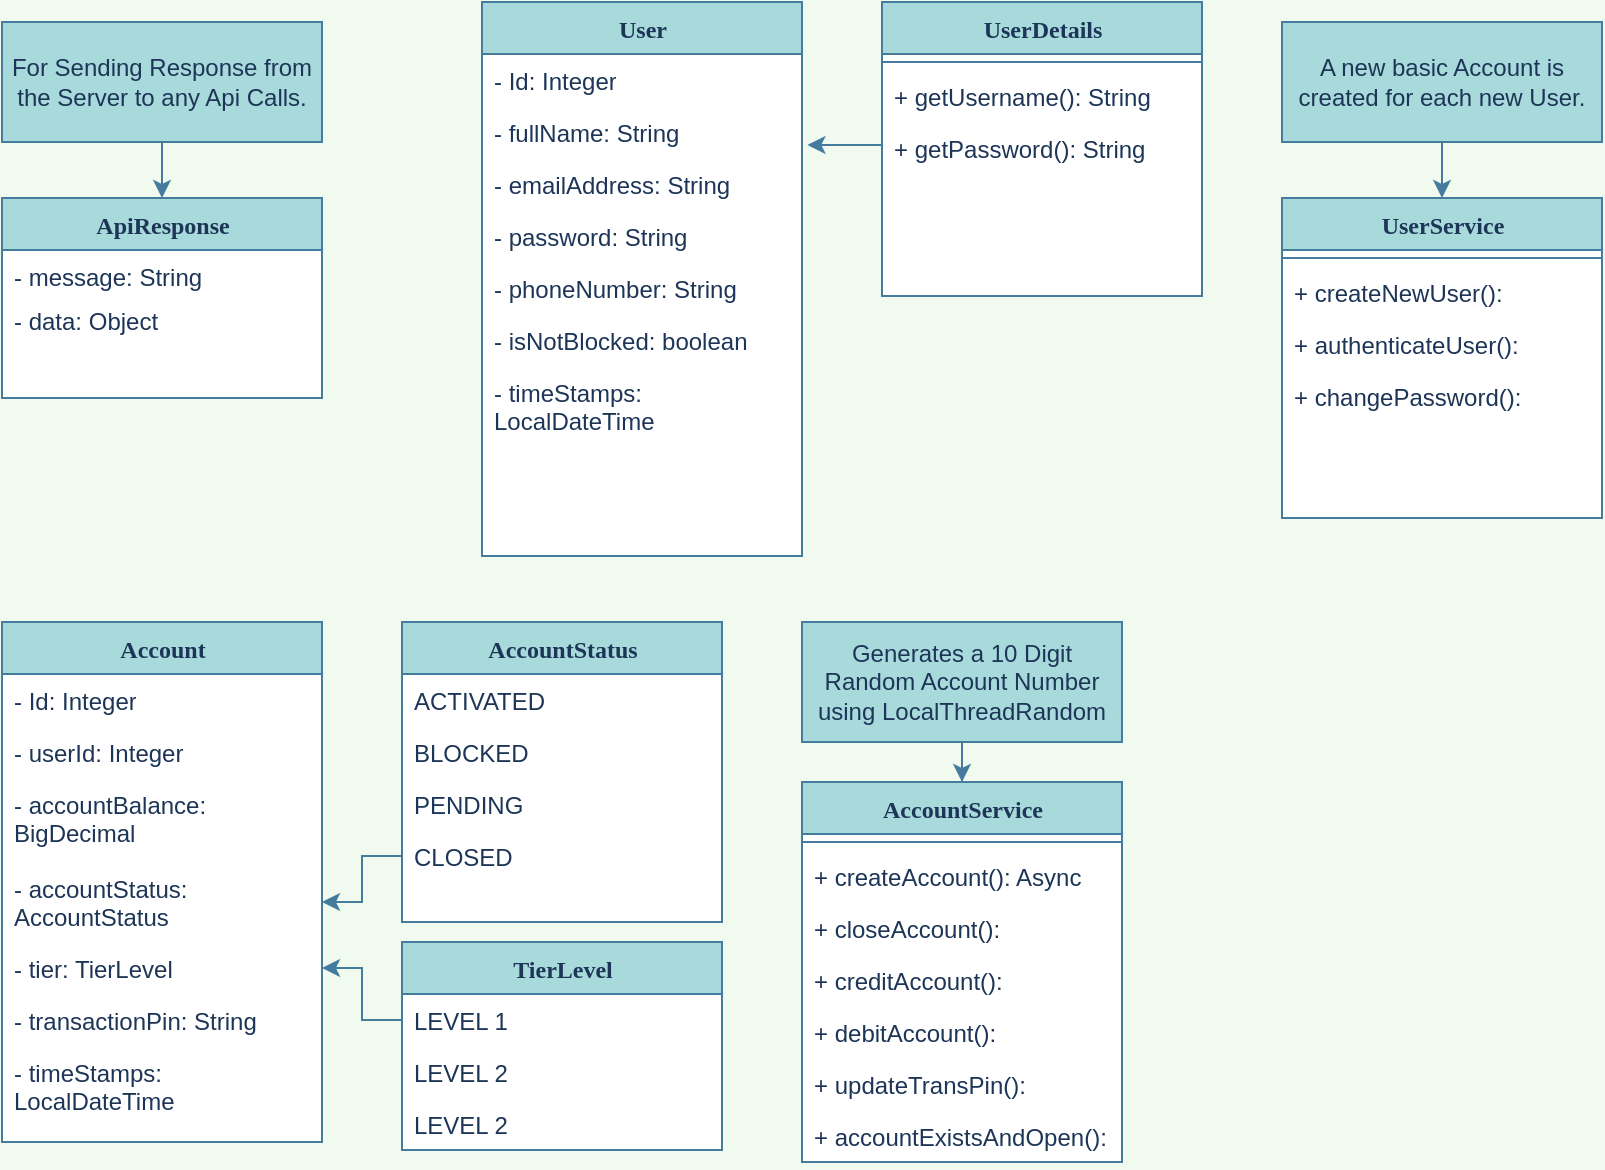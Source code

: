 <mxfile version="24.2.5" type="device" pages="3">
  <diagram name="Page-1" id="9f46799a-70d6-7492-0946-bef42562c5a5">
    <mxGraphModel dx="1120" dy="532" grid="1" gridSize="10" guides="1" tooltips="1" connect="1" arrows="1" fold="1" page="1" pageScale="1" pageWidth="1100" pageHeight="850" background="#F1FAEE" math="0" shadow="0">
      <root>
        <mxCell id="0" />
        <mxCell id="1" parent="0" />
        <mxCell id="78961159f06e98e8-17" value="ApiResponse" style="swimlane;html=1;fontStyle=1;align=center;verticalAlign=top;childLayout=stackLayout;horizontal=1;startSize=26;horizontalStack=0;resizeParent=1;resizeLast=0;collapsible=1;marginBottom=0;swimlaneFillColor=#ffffff;rounded=0;shadow=0;comic=0;labelBackgroundColor=none;strokeWidth=1;fillColor=#A8DADC;fontFamily=Verdana;fontSize=12;strokeColor=#457B9D;fontColor=#1D3557;" parent="1" vertex="1">
          <mxGeometry x="80" y="108" width="160" height="100" as="geometry">
            <mxRectangle x="90" y="70" width="130" height="30" as="alternateBounds" />
          </mxGeometry>
        </mxCell>
        <mxCell id="78961159f06e98e8-21" value="- message: String" style="text;html=1;strokeColor=none;fillColor=none;align=left;verticalAlign=top;spacingLeft=4;spacingRight=4;whiteSpace=wrap;overflow=hidden;rotatable=0;points=[[0,0.5],[1,0.5]];portConstraint=eastwest;fontColor=#1D3557;" parent="78961159f06e98e8-17" vertex="1">
          <mxGeometry y="26" width="160" height="22" as="geometry" />
        </mxCell>
        <mxCell id="78961159f06e98e8-23" value="- data: Object" style="text;html=1;strokeColor=none;fillColor=none;align=left;verticalAlign=top;spacingLeft=4;spacingRight=4;whiteSpace=wrap;overflow=hidden;rotatable=0;points=[[0,0.5],[1,0.5]];portConstraint=eastwest;fontColor=#1D3557;" parent="78961159f06e98e8-17" vertex="1">
          <mxGeometry y="48" width="160" height="26" as="geometry" />
        </mxCell>
        <mxCell id="78961159f06e98e8-30" value="User" style="swimlane;html=1;fontStyle=1;align=center;verticalAlign=top;childLayout=stackLayout;horizontal=1;startSize=26;horizontalStack=0;resizeParent=1;resizeLast=0;collapsible=1;marginBottom=0;swimlaneFillColor=#ffffff;rounded=0;shadow=0;comic=0;labelBackgroundColor=none;strokeWidth=1;fillColor=#A8DADC;fontFamily=Verdana;fontSize=12;strokeColor=#457B9D;fontColor=#1D3557;" parent="1" vertex="1">
          <mxGeometry x="320" y="10" width="160" height="277" as="geometry" />
        </mxCell>
        <mxCell id="78961159f06e98e8-31" value="- Id: Integer" style="text;html=1;strokeColor=none;fillColor=none;align=left;verticalAlign=top;spacingLeft=4;spacingRight=4;whiteSpace=wrap;overflow=hidden;rotatable=0;points=[[0,0.5],[1,0.5]];portConstraint=eastwest;fontColor=#1D3557;" parent="78961159f06e98e8-30" vertex="1">
          <mxGeometry y="26" width="160" height="26" as="geometry" />
        </mxCell>
        <mxCell id="78961159f06e98e8-32" value="- fullName: String" style="text;html=1;strokeColor=none;fillColor=none;align=left;verticalAlign=top;spacingLeft=4;spacingRight=4;whiteSpace=wrap;overflow=hidden;rotatable=0;points=[[0,0.5],[1,0.5]];portConstraint=eastwest;fontColor=#1D3557;" parent="78961159f06e98e8-30" vertex="1">
          <mxGeometry y="52" width="160" height="26" as="geometry" />
        </mxCell>
        <mxCell id="78961159f06e98e8-33" value="- emailAddress: String" style="text;html=1;strokeColor=none;fillColor=none;align=left;verticalAlign=top;spacingLeft=4;spacingRight=4;whiteSpace=wrap;overflow=hidden;rotatable=0;points=[[0,0.5],[1,0.5]];portConstraint=eastwest;fontColor=#1D3557;" parent="78961159f06e98e8-30" vertex="1">
          <mxGeometry y="78" width="160" height="26" as="geometry" />
        </mxCell>
        <mxCell id="78961159f06e98e8-34" value="- password: String" style="text;html=1;strokeColor=none;fillColor=none;align=left;verticalAlign=top;spacingLeft=4;spacingRight=4;whiteSpace=wrap;overflow=hidden;rotatable=0;points=[[0,0.5],[1,0.5]];portConstraint=eastwest;fontColor=#1D3557;" parent="78961159f06e98e8-30" vertex="1">
          <mxGeometry y="104" width="160" height="26" as="geometry" />
        </mxCell>
        <mxCell id="78961159f06e98e8-36" value="- phoneNumber: String" style="text;html=1;strokeColor=none;fillColor=none;align=left;verticalAlign=top;spacingLeft=4;spacingRight=4;whiteSpace=wrap;overflow=hidden;rotatable=0;points=[[0,0.5],[1,0.5]];portConstraint=eastwest;fontColor=#1D3557;" parent="78961159f06e98e8-30" vertex="1">
          <mxGeometry y="130" width="160" height="26" as="geometry" />
        </mxCell>
        <mxCell id="78961159f06e98e8-37" value="- isNotBlocked: boolean" style="text;html=1;strokeColor=none;fillColor=none;align=left;verticalAlign=top;spacingLeft=4;spacingRight=4;whiteSpace=wrap;overflow=hidden;rotatable=0;points=[[0,0.5],[1,0.5]];portConstraint=eastwest;fontColor=#1D3557;" parent="78961159f06e98e8-30" vertex="1">
          <mxGeometry y="156" width="160" height="26" as="geometry" />
        </mxCell>
        <mxCell id="dkMxX4tF8mxdViq3S8h1-4" value="- timeStamps: LocalDateTime" style="text;html=1;strokeColor=none;fillColor=none;align=left;verticalAlign=top;spacingLeft=4;spacingRight=4;whiteSpace=wrap;overflow=hidden;rotatable=0;points=[[0,0.5],[1,0.5]];portConstraint=eastwest;fontColor=#1D3557;" parent="78961159f06e98e8-30" vertex="1">
          <mxGeometry y="182" width="160" height="38" as="geometry" />
        </mxCell>
        <mxCell id="78961159f06e98e8-43" value="UserService" style="swimlane;html=1;fontStyle=1;align=center;verticalAlign=top;childLayout=stackLayout;horizontal=1;startSize=26;horizontalStack=0;resizeParent=1;resizeLast=0;collapsible=1;marginBottom=0;swimlaneFillColor=#ffffff;rounded=0;shadow=0;comic=0;labelBackgroundColor=none;strokeWidth=1;fillColor=#A8DADC;fontFamily=Verdana;fontSize=12;strokeColor=#457B9D;fontColor=#1D3557;" parent="1" vertex="1">
          <mxGeometry x="720" y="108" width="160" height="160" as="geometry" />
        </mxCell>
        <mxCell id="78961159f06e98e8-51" value="" style="line;html=1;strokeWidth=1;fillColor=none;align=left;verticalAlign=middle;spacingTop=-1;spacingLeft=3;spacingRight=3;rotatable=0;labelPosition=right;points=[];portConstraint=eastwest;labelBackgroundColor=#F1FAEE;strokeColor=#457B9D;fontColor=#1D3557;" parent="78961159f06e98e8-43" vertex="1">
          <mxGeometry y="26" width="160" height="8" as="geometry" />
        </mxCell>
        <mxCell id="78961159f06e98e8-52" value="+ createNewUser():" style="text;html=1;strokeColor=none;fillColor=none;align=left;verticalAlign=top;spacingLeft=4;spacingRight=4;whiteSpace=wrap;overflow=hidden;rotatable=0;points=[[0,0.5],[1,0.5]];portConstraint=eastwest;fontColor=#1D3557;" parent="78961159f06e98e8-43" vertex="1">
          <mxGeometry y="34" width="160" height="26" as="geometry" />
        </mxCell>
        <mxCell id="78961159f06e98e8-53" value="+ authenticateUser():&amp;nbsp;" style="text;html=1;strokeColor=none;fillColor=none;align=left;verticalAlign=top;spacingLeft=4;spacingRight=4;whiteSpace=wrap;overflow=hidden;rotatable=0;points=[[0,0.5],[1,0.5]];portConstraint=eastwest;fontColor=#1D3557;" parent="78961159f06e98e8-43" vertex="1">
          <mxGeometry y="60" width="160" height="26" as="geometry" />
        </mxCell>
        <mxCell id="dkMxX4tF8mxdViq3S8h1-7" value="+ changePassword():&amp;nbsp;" style="text;html=1;strokeColor=none;fillColor=none;align=left;verticalAlign=top;spacingLeft=4;spacingRight=4;whiteSpace=wrap;overflow=hidden;rotatable=0;points=[[0,0.5],[1,0.5]];portConstraint=eastwest;fontColor=#1D3557;" parent="78961159f06e98e8-43" vertex="1">
          <mxGeometry y="86" width="160" height="26" as="geometry" />
        </mxCell>
        <mxCell id="78961159f06e98e8-56" value="Account&lt;br&gt;" style="swimlane;html=1;fontStyle=1;align=center;verticalAlign=top;childLayout=stackLayout;horizontal=1;startSize=26;horizontalStack=0;resizeParent=1;resizeLast=0;collapsible=1;marginBottom=0;swimlaneFillColor=#ffffff;rounded=0;shadow=0;comic=0;labelBackgroundColor=none;strokeWidth=1;fillColor=#A8DADC;fontFamily=Verdana;fontSize=12;strokeColor=#457B9D;fontColor=#1D3557;" parent="1" vertex="1">
          <mxGeometry x="80" y="320.0" width="160" height="260" as="geometry" />
        </mxCell>
        <mxCell id="78961159f06e98e8-57" value="- Id: Integer" style="text;html=1;strokeColor=none;fillColor=none;align=left;verticalAlign=top;spacingLeft=4;spacingRight=4;whiteSpace=wrap;overflow=hidden;rotatable=0;points=[[0,0.5],[1,0.5]];portConstraint=eastwest;fontColor=#1D3557;" parent="78961159f06e98e8-56" vertex="1">
          <mxGeometry y="26" width="160" height="26" as="geometry" />
        </mxCell>
        <mxCell id="78961159f06e98e8-58" value="- userId: Integer" style="text;html=1;strokeColor=none;fillColor=none;align=left;verticalAlign=top;spacingLeft=4;spacingRight=4;whiteSpace=wrap;overflow=hidden;rotatable=0;points=[[0,0.5],[1,0.5]];portConstraint=eastwest;fontColor=#1D3557;" parent="78961159f06e98e8-56" vertex="1">
          <mxGeometry y="52" width="160" height="26" as="geometry" />
        </mxCell>
        <mxCell id="78961159f06e98e8-59" value="- accountBalance: BigDecimal" style="text;html=1;strokeColor=none;fillColor=none;align=left;verticalAlign=top;spacingLeft=4;spacingRight=4;whiteSpace=wrap;overflow=hidden;rotatable=0;points=[[0,0.5],[1,0.5]];portConstraint=eastwest;fontColor=#1D3557;" parent="78961159f06e98e8-56" vertex="1">
          <mxGeometry y="78" width="160" height="42" as="geometry" />
        </mxCell>
        <mxCell id="78961159f06e98e8-60" value="- accountStatus: AccountStatus" style="text;html=1;strokeColor=none;fillColor=none;align=left;verticalAlign=top;spacingLeft=4;spacingRight=4;whiteSpace=wrap;overflow=hidden;rotatable=0;points=[[0,0.5],[1,0.5]];portConstraint=eastwest;fontColor=#1D3557;" parent="78961159f06e98e8-56" vertex="1">
          <mxGeometry y="120" width="160" height="40" as="geometry" />
        </mxCell>
        <mxCell id="78961159f06e98e8-61" value="- tier: TierLevel" style="text;html=1;strokeColor=none;fillColor=none;align=left;verticalAlign=top;spacingLeft=4;spacingRight=4;whiteSpace=wrap;overflow=hidden;rotatable=0;points=[[0,0.5],[1,0.5]];portConstraint=eastwest;fontColor=#1D3557;" parent="78961159f06e98e8-56" vertex="1">
          <mxGeometry y="160" width="160" height="26" as="geometry" />
        </mxCell>
        <mxCell id="78961159f06e98e8-62" value="- transactionPin: String" style="text;html=1;strokeColor=none;fillColor=none;align=left;verticalAlign=top;spacingLeft=4;spacingRight=4;whiteSpace=wrap;overflow=hidden;rotatable=0;points=[[0,0.5],[1,0.5]];portConstraint=eastwest;fontColor=#1D3557;" parent="78961159f06e98e8-56" vertex="1">
          <mxGeometry y="186" width="160" height="26" as="geometry" />
        </mxCell>
        <mxCell id="78961159f06e98e8-63" value="- timeStamps: LocalDateTime" style="text;html=1;strokeColor=none;fillColor=none;align=left;verticalAlign=top;spacingLeft=4;spacingRight=4;whiteSpace=wrap;overflow=hidden;rotatable=0;points=[[0,0.5],[1,0.5]];portConstraint=eastwest;fontColor=#1D3557;" parent="78961159f06e98e8-56" vertex="1">
          <mxGeometry y="212" width="160" height="38" as="geometry" />
        </mxCell>
        <mxCell id="78961159f06e98e8-69" value="AccountStatus" style="swimlane;html=1;fontStyle=1;align=center;verticalAlign=top;childLayout=stackLayout;horizontal=1;startSize=26;horizontalStack=0;resizeParent=1;resizeLast=0;collapsible=1;marginBottom=0;swimlaneFillColor=#ffffff;rounded=0;shadow=0;comic=0;labelBackgroundColor=none;strokeWidth=1;fillColor=#A8DADC;fontFamily=Verdana;fontSize=12;strokeColor=#457B9D;fontColor=#1D3557;" parent="1" vertex="1">
          <mxGeometry x="280" y="320.0" width="160" height="150" as="geometry" />
        </mxCell>
        <mxCell id="78961159f06e98e8-70" value="ACTIVATED" style="text;html=1;strokeColor=none;fillColor=none;align=left;verticalAlign=top;spacingLeft=4;spacingRight=4;whiteSpace=wrap;overflow=hidden;rotatable=0;points=[[0,0.5],[1,0.5]];portConstraint=eastwest;fontColor=#1D3557;" parent="78961159f06e98e8-69" vertex="1">
          <mxGeometry y="26" width="160" height="26" as="geometry" />
        </mxCell>
        <mxCell id="78961159f06e98e8-71" value="BLOCKED" style="text;html=1;strokeColor=none;fillColor=none;align=left;verticalAlign=top;spacingLeft=4;spacingRight=4;whiteSpace=wrap;overflow=hidden;rotatable=0;points=[[0,0.5],[1,0.5]];portConstraint=eastwest;fontColor=#1D3557;" parent="78961159f06e98e8-69" vertex="1">
          <mxGeometry y="52" width="160" height="26" as="geometry" />
        </mxCell>
        <mxCell id="78961159f06e98e8-72" value="PENDING" style="text;html=1;strokeColor=none;fillColor=none;align=left;verticalAlign=top;spacingLeft=4;spacingRight=4;whiteSpace=wrap;overflow=hidden;rotatable=0;points=[[0,0.5],[1,0.5]];portConstraint=eastwest;fontColor=#1D3557;" parent="78961159f06e98e8-69" vertex="1">
          <mxGeometry y="78" width="160" height="26" as="geometry" />
        </mxCell>
        <mxCell id="78961159f06e98e8-74" value="CLOSED" style="text;html=1;strokeColor=none;fillColor=none;align=left;verticalAlign=top;spacingLeft=4;spacingRight=4;whiteSpace=wrap;overflow=hidden;rotatable=0;points=[[0,0.5],[1,0.5]];portConstraint=eastwest;fontColor=#1D3557;" parent="78961159f06e98e8-69" vertex="1">
          <mxGeometry y="104" width="160" height="26" as="geometry" />
        </mxCell>
        <mxCell id="78961159f06e98e8-82" value="TierLevel" style="swimlane;html=1;fontStyle=1;align=center;verticalAlign=top;childLayout=stackLayout;horizontal=1;startSize=26;horizontalStack=0;resizeParent=1;resizeLast=0;collapsible=1;marginBottom=0;swimlaneFillColor=#ffffff;rounded=0;shadow=0;comic=0;labelBackgroundColor=none;strokeWidth=1;fillColor=#A8DADC;fontFamily=Verdana;fontSize=12;strokeColor=#457B9D;fontColor=#1D3557;" parent="1" vertex="1">
          <mxGeometry x="280" y="480" width="160" height="104" as="geometry" />
        </mxCell>
        <mxCell id="78961159f06e98e8-83" value="LEVEL 1" style="text;html=1;strokeColor=none;fillColor=none;align=left;verticalAlign=top;spacingLeft=4;spacingRight=4;whiteSpace=wrap;overflow=hidden;rotatable=0;points=[[0,0.5],[1,0.5]];portConstraint=eastwest;fontColor=#1D3557;" parent="78961159f06e98e8-82" vertex="1">
          <mxGeometry y="26" width="160" height="26" as="geometry" />
        </mxCell>
        <mxCell id="78961159f06e98e8-84" value="LEVEL 2" style="text;html=1;strokeColor=none;fillColor=none;align=left;verticalAlign=top;spacingLeft=4;spacingRight=4;whiteSpace=wrap;overflow=hidden;rotatable=0;points=[[0,0.5],[1,0.5]];portConstraint=eastwest;fontColor=#1D3557;" parent="78961159f06e98e8-82" vertex="1">
          <mxGeometry y="52" width="160" height="26" as="geometry" />
        </mxCell>
        <mxCell id="78961159f06e98e8-85" value="LEVEL 2" style="text;html=1;strokeColor=none;fillColor=none;align=left;verticalAlign=top;spacingLeft=4;spacingRight=4;whiteSpace=wrap;overflow=hidden;rotatable=0;points=[[0,0.5],[1,0.5]];portConstraint=eastwest;fontColor=#1D3557;" parent="78961159f06e98e8-82" vertex="1">
          <mxGeometry y="78" width="160" height="26" as="geometry" />
        </mxCell>
        <mxCell id="78961159f06e98e8-95" value="AccountService" style="swimlane;html=1;fontStyle=1;align=center;verticalAlign=top;childLayout=stackLayout;horizontal=1;startSize=26;horizontalStack=0;resizeParent=1;resizeLast=0;collapsible=1;marginBottom=0;swimlaneFillColor=#ffffff;rounded=0;shadow=0;comic=0;labelBackgroundColor=none;strokeWidth=1;fillColor=#A8DADC;fontFamily=Verdana;fontSize=12;strokeColor=#457B9D;fontColor=#1D3557;" parent="1" vertex="1">
          <mxGeometry x="480" y="400" width="160" height="190" as="geometry" />
        </mxCell>
        <mxCell id="78961159f06e98e8-103" value="" style="line;html=1;strokeWidth=1;fillColor=none;align=left;verticalAlign=middle;spacingTop=-1;spacingLeft=3;spacingRight=3;rotatable=0;labelPosition=right;points=[];portConstraint=eastwest;labelBackgroundColor=#F1FAEE;strokeColor=#457B9D;fontColor=#1D3557;" parent="78961159f06e98e8-95" vertex="1">
          <mxGeometry y="26" width="160" height="8" as="geometry" />
        </mxCell>
        <mxCell id="78961159f06e98e8-104" value="+ createAccount(): Async" style="text;html=1;strokeColor=none;fillColor=none;align=left;verticalAlign=top;spacingLeft=4;spacingRight=4;whiteSpace=wrap;overflow=hidden;rotatable=0;points=[[0,0.5],[1,0.5]];portConstraint=eastwest;fontColor=#1D3557;" parent="78961159f06e98e8-95" vertex="1">
          <mxGeometry y="34" width="160" height="26" as="geometry" />
        </mxCell>
        <mxCell id="spujJ3ZEnS3oy-5TZths-3" value="+ closeAccount():" style="text;html=1;strokeColor=none;fillColor=none;align=left;verticalAlign=top;spacingLeft=4;spacingRight=4;whiteSpace=wrap;overflow=hidden;rotatable=0;points=[[0,0.5],[1,0.5]];portConstraint=eastwest;fontColor=#1D3557;" parent="78961159f06e98e8-95" vertex="1">
          <mxGeometry y="60" width="160" height="26" as="geometry" />
        </mxCell>
        <mxCell id="spujJ3ZEnS3oy-5TZths-2" value="+ creditAccount():" style="text;html=1;strokeColor=none;fillColor=none;align=left;verticalAlign=top;spacingLeft=4;spacingRight=4;whiteSpace=wrap;overflow=hidden;rotatable=0;points=[[0,0.5],[1,0.5]];portConstraint=eastwest;fontColor=#1D3557;" parent="78961159f06e98e8-95" vertex="1">
          <mxGeometry y="86" width="160" height="26" as="geometry" />
        </mxCell>
        <mxCell id="spujJ3ZEnS3oy-5TZths-5" value="+ debitAccount():" style="text;html=1;strokeColor=none;fillColor=none;align=left;verticalAlign=top;spacingLeft=4;spacingRight=4;whiteSpace=wrap;overflow=hidden;rotatable=0;points=[[0,0.5],[1,0.5]];portConstraint=eastwest;fontColor=#1D3557;" parent="78961159f06e98e8-95" vertex="1">
          <mxGeometry y="112" width="160" height="26" as="geometry" />
        </mxCell>
        <mxCell id="spujJ3ZEnS3oy-5TZths-4" value="+ updateTransPin():" style="text;html=1;strokeColor=none;fillColor=none;align=left;verticalAlign=top;spacingLeft=4;spacingRight=4;whiteSpace=wrap;overflow=hidden;rotatable=0;points=[[0,0.5],[1,0.5]];portConstraint=eastwest;fontColor=#1D3557;" parent="78961159f06e98e8-95" vertex="1">
          <mxGeometry y="138" width="160" height="26" as="geometry" />
        </mxCell>
        <mxCell id="FkoF1-UWxb9s9e0Dq_Ev-1" value="+ accountExistsAndOpen():" style="text;html=1;strokeColor=none;fillColor=none;align=left;verticalAlign=top;spacingLeft=4;spacingRight=4;whiteSpace=wrap;overflow=hidden;rotatable=0;points=[[0,0.5],[1,0.5]];portConstraint=eastwest;fontColor=#1D3557;" parent="78961159f06e98e8-95" vertex="1">
          <mxGeometry y="164" width="160" height="26" as="geometry" />
        </mxCell>
        <mxCell id="dkMxX4tF8mxdViq3S8h1-5" style="edgeStyle=orthogonalEdgeStyle;rounded=0;orthogonalLoop=1;jettySize=auto;html=1;entryX=1.017;entryY=0.748;entryDx=0;entryDy=0;entryPerimeter=0;labelBackgroundColor=#F1FAEE;strokeColor=#457B9D;fontColor=#1D3557;" parent="1" source="78961159f06e98e8-108" target="78961159f06e98e8-32" edge="1">
          <mxGeometry relative="1" as="geometry">
            <Array as="points">
              <mxPoint x="603" y="84" />
            </Array>
          </mxGeometry>
        </mxCell>
        <mxCell id="78961159f06e98e8-108" value="UserDetails" style="swimlane;html=1;fontStyle=1;align=center;verticalAlign=top;childLayout=stackLayout;horizontal=1;startSize=26;horizontalStack=0;resizeParent=1;resizeLast=0;collapsible=1;marginBottom=0;swimlaneFillColor=#ffffff;rounded=0;shadow=0;comic=0;labelBackgroundColor=none;strokeWidth=1;fillColor=#A8DADC;fontFamily=Verdana;fontSize=12;strokeColor=#457B9D;fontColor=#1D3557;" parent="1" vertex="1">
          <mxGeometry x="520" y="10.0" width="160" height="147" as="geometry" />
        </mxCell>
        <mxCell id="78961159f06e98e8-116" value="" style="line;html=1;strokeWidth=1;fillColor=none;align=left;verticalAlign=middle;spacingTop=-1;spacingLeft=3;spacingRight=3;rotatable=0;labelPosition=right;points=[];portConstraint=eastwest;labelBackgroundColor=#F1FAEE;strokeColor=#457B9D;fontColor=#1D3557;" parent="78961159f06e98e8-108" vertex="1">
          <mxGeometry y="26" width="160" height="8" as="geometry" />
        </mxCell>
        <mxCell id="78961159f06e98e8-117" value="+ getUsername(): String" style="text;html=1;strokeColor=none;fillColor=none;align=left;verticalAlign=top;spacingLeft=4;spacingRight=4;whiteSpace=wrap;overflow=hidden;rotatable=0;points=[[0,0.5],[1,0.5]];portConstraint=eastwest;fontColor=#1D3557;" parent="78961159f06e98e8-108" vertex="1">
          <mxGeometry y="34" width="160" height="26" as="geometry" />
        </mxCell>
        <mxCell id="78961159f06e98e8-120" value="+ getPassword(): String" style="text;html=1;strokeColor=none;fillColor=none;align=left;verticalAlign=top;spacingLeft=4;spacingRight=4;whiteSpace=wrap;overflow=hidden;rotatable=0;points=[[0,0.5],[1,0.5]];portConstraint=eastwest;fontColor=#1D3557;" parent="78961159f06e98e8-108" vertex="1">
          <mxGeometry y="60" width="160" height="26" as="geometry" />
        </mxCell>
        <mxCell id="dkMxX4tF8mxdViq3S8h1-3" style="edgeStyle=orthogonalEdgeStyle;rounded=0;orthogonalLoop=1;jettySize=auto;html=1;entryX=0.5;entryY=0;entryDx=0;entryDy=0;labelBackgroundColor=#F1FAEE;strokeColor=#457B9D;fontColor=#1D3557;" parent="1" source="dkMxX4tF8mxdViq3S8h1-2" target="78961159f06e98e8-17" edge="1">
          <mxGeometry relative="1" as="geometry" />
        </mxCell>
        <mxCell id="dkMxX4tF8mxdViq3S8h1-2" value="For Sending Response from the Server to any Api Calls." style="rounded=0;whiteSpace=wrap;html=1;fillColor=#A8DADC;strokeColor=#457B9D;fontColor=#1D3557;" parent="1" vertex="1">
          <mxGeometry x="80" y="20" width="160" height="60" as="geometry" />
        </mxCell>
        <mxCell id="dkMxX4tF8mxdViq3S8h1-9" style="edgeStyle=orthogonalEdgeStyle;rounded=0;orthogonalLoop=1;jettySize=auto;html=1;entryX=0.5;entryY=0;entryDx=0;entryDy=0;labelBackgroundColor=#F1FAEE;strokeColor=#457B9D;fontColor=#1D3557;" parent="1" source="dkMxX4tF8mxdViq3S8h1-8" target="78961159f06e98e8-43" edge="1">
          <mxGeometry relative="1" as="geometry" />
        </mxCell>
        <mxCell id="dkMxX4tF8mxdViq3S8h1-8" value="A new basic Account is created for each new User." style="rounded=0;whiteSpace=wrap;html=1;fillColor=#A8DADC;strokeColor=#457B9D;fontColor=#1D3557;" parent="1" vertex="1">
          <mxGeometry x="720" y="20" width="160" height="60" as="geometry" />
        </mxCell>
        <mxCell id="spujJ3ZEnS3oy-5TZths-1" style="edgeStyle=orthogonalEdgeStyle;rounded=0;orthogonalLoop=1;jettySize=auto;html=1;exitX=0;exitY=0.5;exitDx=0;exitDy=0;labelBackgroundColor=#F1FAEE;strokeColor=#457B9D;fontColor=#1D3557;" parent="1" source="78961159f06e98e8-74" target="78961159f06e98e8-60" edge="1">
          <mxGeometry relative="1" as="geometry" />
        </mxCell>
        <mxCell id="spujJ3ZEnS3oy-5TZths-8" style="edgeStyle=orthogonalEdgeStyle;rounded=0;orthogonalLoop=1;jettySize=auto;html=1;entryX=0.5;entryY=0;entryDx=0;entryDy=0;labelBackgroundColor=#F1FAEE;strokeColor=#457B9D;fontColor=#1D3557;" parent="1" source="spujJ3ZEnS3oy-5TZths-6" target="78961159f06e98e8-95" edge="1">
          <mxGeometry relative="1" as="geometry" />
        </mxCell>
        <mxCell id="spujJ3ZEnS3oy-5TZths-6" value="Generates a 10 Digit Random Account Number using LocalThreadRandom" style="rounded=0;whiteSpace=wrap;html=1;fillColor=#A8DADC;strokeColor=#457B9D;fontColor=#1D3557;" parent="1" vertex="1">
          <mxGeometry x="480" y="320" width="160" height="60" as="geometry" />
        </mxCell>
        <mxCell id="spujJ3ZEnS3oy-5TZths-7" style="edgeStyle=orthogonalEdgeStyle;rounded=0;orthogonalLoop=1;jettySize=auto;html=1;entryX=1;entryY=0.5;entryDx=0;entryDy=0;labelBackgroundColor=#F1FAEE;strokeColor=#457B9D;fontColor=#1D3557;" parent="1" source="78961159f06e98e8-83" target="78961159f06e98e8-61" edge="1">
          <mxGeometry relative="1" as="geometry" />
        </mxCell>
      </root>
    </mxGraphModel>
  </diagram>
  <diagram id="htCmjBTkJvywKn1LziI4" name="Page-2">
    <mxGraphModel dx="1120" dy="532" grid="1" gridSize="10" guides="1" tooltips="1" connect="1" arrows="1" fold="1" page="1" pageScale="1" pageWidth="850" pageHeight="1100" background="#F1FAEE" math="0" shadow="0">
      <root>
        <mxCell id="0" />
        <mxCell id="1" parent="0" />
        <mxCell id="sVUuw6z4oIxT4Uj7_42J-1" value="&lt;ol&gt;&lt;li&gt;&lt;font style=&quot;font-size: 16px;&quot;&gt;Two Templates for email and sms notification.&lt;/font&gt;&lt;/li&gt;&lt;li&gt;&lt;font style=&quot;font-size: 16px;&quot;&gt;The main task is performed by Notification Service.&lt;/font&gt;&lt;/li&gt;&lt;li&gt;&lt;font style=&quot;font-size: 16px;&quot;&gt;Registered and created new number on Twilio.&lt;/font&gt;&lt;/li&gt;&lt;/ol&gt;" style="rounded=1;whiteSpace=wrap;html=1;fillColor=#A8DADC;strokeColor=#457B9D;align=left;fontColor=#1D3557;" parent="1" vertex="1">
          <mxGeometry x="30" y="370" width="610" height="60" as="geometry" />
        </mxCell>
        <mxCell id="wGOctn8nHw5DIO8HDX3O-6" style="edgeStyle=orthogonalEdgeStyle;rounded=0;orthogonalLoop=1;jettySize=auto;html=1;exitX=1;exitY=0.5;exitDx=0;exitDy=0;entryX=0;entryY=0.5;entryDx=0;entryDy=0;labelBackgroundColor=#F1FAEE;strokeColor=#457B9D;fontColor=#1D3557;" parent="1" source="wGOctn8nHw5DIO8HDX3O-1" target="wGOctn8nHw5DIO8HDX3O-4" edge="1">
          <mxGeometry relative="1" as="geometry" />
        </mxCell>
        <mxCell id="wGOctn8nHw5DIO8HDX3O-1" value="EmailService" style="swimlane;html=1;fontStyle=1;align=center;verticalAlign=top;childLayout=stackLayout;horizontal=1;startSize=26;horizontalStack=0;resizeParent=1;resizeLast=0;collapsible=1;marginBottom=0;swimlaneFillColor=#ffffff;rounded=0;shadow=0;comic=0;labelBackgroundColor=none;strokeWidth=1;fillColor=#A8DADC;fontFamily=Verdana;fontSize=12;strokeColor=#457B9D;fontColor=#1D3557;" parent="1" vertex="1">
          <mxGeometry x="40" y="40" width="160" height="100" as="geometry">
            <mxRectangle x="90" y="70" width="130" height="30" as="alternateBounds" />
          </mxGeometry>
        </mxCell>
        <mxCell id="wGOctn8nHw5DIO8HDX3O-2" value="+ sendEmail()" style="text;html=1;strokeColor=none;fillColor=none;align=left;verticalAlign=top;spacingLeft=4;spacingRight=4;whiteSpace=wrap;overflow=hidden;rotatable=0;points=[[0,0.5],[1,0.5]];portConstraint=eastwest;fontColor=#1D3557;" parent="wGOctn8nHw5DIO8HDX3O-1" vertex="1">
          <mxGeometry y="26" width="160" height="22" as="geometry" />
        </mxCell>
        <mxCell id="wGOctn8nHw5DIO8HDX3O-4" value="GmailService" style="swimlane;html=1;fontStyle=1;align=center;verticalAlign=top;childLayout=stackLayout;horizontal=1;startSize=26;horizontalStack=0;resizeParent=1;resizeLast=0;collapsible=1;marginBottom=0;swimlaneFillColor=#ffffff;rounded=0;shadow=0;comic=0;labelBackgroundColor=none;strokeWidth=1;fillColor=#A8DADC;fontFamily=Verdana;fontSize=12;strokeColor=#457B9D;fontColor=#1D3557;" parent="1" vertex="1">
          <mxGeometry x="240" y="40" width="160" height="100" as="geometry">
            <mxRectangle x="90" y="70" width="130" height="30" as="alternateBounds" />
          </mxGeometry>
        </mxCell>
        <mxCell id="wGOctn8nHw5DIO8HDX3O-5" value="+ sendEmail()" style="text;html=1;strokeColor=none;fillColor=none;align=left;verticalAlign=top;spacingLeft=4;spacingRight=4;whiteSpace=wrap;overflow=hidden;rotatable=0;points=[[0,0.5],[1,0.5]];portConstraint=eastwest;fontColor=#1D3557;" parent="wGOctn8nHw5DIO8HDX3O-4" vertex="1">
          <mxGeometry y="26" width="160" height="22" as="geometry" />
        </mxCell>
        <mxCell id="wGOctn8nHw5DIO8HDX3O-7" style="edgeStyle=orthogonalEdgeStyle;rounded=0;orthogonalLoop=1;jettySize=auto;html=1;exitX=1;exitY=0.5;exitDx=0;exitDy=0;entryX=0;entryY=0.5;entryDx=0;entryDy=0;labelBackgroundColor=#F1FAEE;strokeColor=#457B9D;fontColor=#1D3557;" parent="1" source="wGOctn8nHw5DIO8HDX3O-8" target="wGOctn8nHw5DIO8HDX3O-10" edge="1">
          <mxGeometry relative="1" as="geometry" />
        </mxCell>
        <mxCell id="wGOctn8nHw5DIO8HDX3O-8" value="SmsService" style="swimlane;html=1;fontStyle=1;align=center;verticalAlign=top;childLayout=stackLayout;horizontal=1;startSize=26;horizontalStack=0;resizeParent=1;resizeLast=0;collapsible=1;marginBottom=0;swimlaneFillColor=#ffffff;rounded=0;shadow=0;comic=0;labelBackgroundColor=none;strokeWidth=1;fillColor=#A8DADC;fontFamily=Verdana;fontSize=12;strokeColor=#457B9D;fontColor=#1D3557;" parent="1" vertex="1">
          <mxGeometry x="440" y="40" width="160" height="100" as="geometry">
            <mxRectangle x="90" y="70" width="130" height="30" as="alternateBounds" />
          </mxGeometry>
        </mxCell>
        <mxCell id="wGOctn8nHw5DIO8HDX3O-9" value="+ sendSms()" style="text;html=1;strokeColor=none;fillColor=none;align=left;verticalAlign=top;spacingLeft=4;spacingRight=4;whiteSpace=wrap;overflow=hidden;rotatable=0;points=[[0,0.5],[1,0.5]];portConstraint=eastwest;fontColor=#1D3557;" parent="wGOctn8nHw5DIO8HDX3O-8" vertex="1">
          <mxGeometry y="26" width="160" height="22" as="geometry" />
        </mxCell>
        <mxCell id="wGOctn8nHw5DIO8HDX3O-10" value="TwilioService" style="swimlane;html=1;fontStyle=1;align=center;verticalAlign=top;childLayout=stackLayout;horizontal=1;startSize=26;horizontalStack=0;resizeParent=1;resizeLast=0;collapsible=1;marginBottom=0;swimlaneFillColor=#ffffff;rounded=0;shadow=0;comic=0;labelBackgroundColor=none;strokeWidth=1;fillColor=#A8DADC;fontFamily=Verdana;fontSize=12;strokeColor=#457B9D;fontColor=#1D3557;" parent="1" vertex="1">
          <mxGeometry x="640" y="40" width="160" height="100" as="geometry">
            <mxRectangle x="90" y="70" width="130" height="30" as="alternateBounds" />
          </mxGeometry>
        </mxCell>
        <mxCell id="wGOctn8nHw5DIO8HDX3O-11" value="+ sendSms()" style="text;html=1;strokeColor=none;fillColor=none;align=left;verticalAlign=top;spacingLeft=4;spacingRight=4;whiteSpace=wrap;overflow=hidden;rotatable=0;points=[[0,0.5],[1,0.5]];portConstraint=eastwest;fontColor=#1D3557;" parent="wGOctn8nHw5DIO8HDX3O-10" vertex="1">
          <mxGeometry y="26" width="160" height="22" as="geometry" />
        </mxCell>
        <mxCell id="wGOctn8nHw5DIO8HDX3O-13" value="TwilioConfig" style="swimlane;html=1;fontStyle=1;align=center;verticalAlign=top;childLayout=stackLayout;horizontal=1;startSize=26;horizontalStack=0;resizeParent=1;resizeLast=0;collapsible=1;marginBottom=0;swimlaneFillColor=#ffffff;rounded=0;shadow=0;comic=0;labelBackgroundColor=none;strokeWidth=1;fillColor=#A8DADC;fontFamily=Verdana;fontSize=12;strokeColor=#457B9D;fontColor=#1D3557;" parent="1" vertex="1">
          <mxGeometry x="540" y="220" width="160" height="100" as="geometry">
            <mxRectangle x="90" y="70" width="130" height="30" as="alternateBounds" />
          </mxGeometry>
        </mxCell>
        <mxCell id="wGOctn8nHw5DIO8HDX3O-14" value="- accountSid: String" style="text;html=1;strokeColor=none;fillColor=none;align=left;verticalAlign=top;spacingLeft=4;spacingRight=4;whiteSpace=wrap;overflow=hidden;rotatable=0;points=[[0,0.5],[1,0.5]];portConstraint=eastwest;fontColor=#1D3557;" parent="wGOctn8nHw5DIO8HDX3O-13" vertex="1">
          <mxGeometry y="26" width="160" height="22" as="geometry" />
        </mxCell>
        <mxCell id="wGOctn8nHw5DIO8HDX3O-16" value="- authToken: String" style="text;html=1;strokeColor=none;fillColor=none;align=left;verticalAlign=top;spacingLeft=4;spacingRight=4;whiteSpace=wrap;overflow=hidden;rotatable=0;points=[[0,0.5],[1,0.5]];portConstraint=eastwest;fontColor=#1D3557;" parent="wGOctn8nHw5DIO8HDX3O-13" vertex="1">
          <mxGeometry y="48" width="160" height="22" as="geometry" />
        </mxCell>
        <mxCell id="wGOctn8nHw5DIO8HDX3O-15" value="- trailNumber: String" style="text;html=1;strokeColor=none;fillColor=none;align=left;verticalAlign=top;spacingLeft=4;spacingRight=4;whiteSpace=wrap;overflow=hidden;rotatable=0;points=[[0,0.5],[1,0.5]];portConstraint=eastwest;fontColor=#1D3557;" parent="wGOctn8nHw5DIO8HDX3O-13" vertex="1">
          <mxGeometry y="70" width="160" height="22" as="geometry" />
        </mxCell>
        <mxCell id="wGOctn8nHw5DIO8HDX3O-18" style="edgeStyle=orthogonalEdgeStyle;rounded=0;orthogonalLoop=1;jettySize=auto;html=1;labelBackgroundColor=#F1FAEE;strokeColor=#457B9D;fontColor=#1D3557;" parent="1" source="wGOctn8nHw5DIO8HDX3O-17" target="wGOctn8nHw5DIO8HDX3O-13" edge="1">
          <mxGeometry relative="1" as="geometry" />
        </mxCell>
        <mxCell id="wGOctn8nHw5DIO8HDX3O-17" value="Twilio Initializer initializes using first two parameters." style="rounded=1;whiteSpace=wrap;html=1;fillColor=#A8DADC;strokeColor=#457B9D;fontColor=#1D3557;" parent="1" vertex="1">
          <mxGeometry x="540" y="160" width="160" height="50" as="geometry" />
        </mxCell>
        <mxCell id="wGOctn8nHw5DIO8HDX3O-22" style="edgeStyle=orthogonalEdgeStyle;rounded=0;orthogonalLoop=1;jettySize=auto;html=1;exitX=0.5;exitY=0;exitDx=0;exitDy=0;entryX=0;entryY=1;entryDx=0;entryDy=0;labelBackgroundColor=#F1FAEE;strokeColor=#457B9D;fontColor=#1D3557;" parent="1" source="wGOctn8nHw5DIO8HDX3O-19" target="wGOctn8nHw5DIO8HDX3O-8" edge="1">
          <mxGeometry relative="1" as="geometry" />
        </mxCell>
        <mxCell id="wGOctn8nHw5DIO8HDX3O-19" value="Notification Service" style="swimlane;html=1;fontStyle=1;align=center;verticalAlign=top;childLayout=stackLayout;horizontal=1;startSize=26;horizontalStack=0;resizeParent=1;resizeLast=0;collapsible=1;marginBottom=0;swimlaneFillColor=#ffffff;rounded=0;shadow=0;comic=0;labelBackgroundColor=none;strokeWidth=1;fillColor=#A8DADC;fontFamily=Verdana;fontSize=12;strokeColor=#457B9D;fontColor=#1D3557;" parent="1" vertex="1">
          <mxGeometry x="230" y="220" width="180" height="100" as="geometry">
            <mxRectangle x="90" y="70" width="130" height="30" as="alternateBounds" />
          </mxGeometry>
        </mxCell>
        <mxCell id="wGOctn8nHw5DIO8HDX3O-20" value="+ sendCreditDebitNotification()" style="text;html=1;strokeColor=none;fillColor=none;align=left;verticalAlign=top;spacingLeft=4;spacingRight=4;whiteSpace=wrap;overflow=hidden;rotatable=0;points=[[0,0.5],[1,0.5]];portConstraint=eastwest;fontColor=#1D3557;" parent="wGOctn8nHw5DIO8HDX3O-19" vertex="1">
          <mxGeometry y="26" width="180" height="54" as="geometry" />
        </mxCell>
        <mxCell id="wGOctn8nHw5DIO8HDX3O-21" style="edgeStyle=orthogonalEdgeStyle;rounded=0;orthogonalLoop=1;jettySize=auto;html=1;exitX=0;exitY=0.5;exitDx=0;exitDy=0;entryX=0.5;entryY=1;entryDx=0;entryDy=0;labelBackgroundColor=#F1FAEE;strokeColor=#457B9D;fontColor=#1D3557;" parent="1" source="wGOctn8nHw5DIO8HDX3O-20" target="wGOctn8nHw5DIO8HDX3O-1" edge="1">
          <mxGeometry relative="1" as="geometry" />
        </mxCell>
      </root>
    </mxGraphModel>
  </diagram>
  <diagram id="o0-NpKccNwat5osPpMq-" name="Page-3">
    <mxGraphModel dx="1970" dy="1632" grid="1" gridSize="10" guides="1" tooltips="1" connect="1" arrows="1" fold="1" page="1" pageScale="1" pageWidth="850" pageHeight="1100" background="#F1FAEE" math="0" shadow="0">
      <root>
        <mxCell id="0" />
        <mxCell id="1" parent="0" />
        <mxCell id="wiANxTIbeL8l7QfbxNM1-1" value="&lt;ol style=&quot;font-size: 16px;&quot;&gt;&lt;li&gt;&lt;font style=&quot;font-size: 16px;&quot;&gt;We are setting &quot;userId&quot; as the claims in jwt token, for extracting it while changing the password.&lt;/font&gt;&lt;/li&gt;&lt;li&gt;&lt;span style=&quot;&quot;&gt;Security Config contains Spring Security Configuration for authenticating secured URLs.&lt;/span&gt;&lt;/li&gt;&lt;li&gt;&lt;span style=&quot;&quot;&gt;We have used Custom Exception Handler to handle exceptions.&lt;/span&gt;&lt;/li&gt;&lt;li&gt;&lt;span style=&quot;&quot;&gt;Extended the class with ResponseEntityExceptionHandler.&lt;/span&gt;&lt;/li&gt;&lt;/ol&gt;" style="rounded=1;whiteSpace=wrap;html=1;fillColor=#A8DADC;strokeColor=#457B9D;align=left;fontColor=#1D3557;" parent="1" vertex="1">
          <mxGeometry x="-800" y="-1080" width="950" height="140" as="geometry" />
        </mxCell>
        <mxCell id="uTMIGJBGYb7fcW4X1WUm-1" value="Transaction" style="swimlane;html=1;fontStyle=1;align=center;verticalAlign=top;childLayout=stackLayout;horizontal=1;startSize=26;horizontalStack=0;resizeParent=1;resizeLast=0;collapsible=1;marginBottom=0;swimlaneFillColor=#ffffff;rounded=0;shadow=0;comic=0;labelBackgroundColor=none;strokeWidth=1;fillColor=#A8DADC;fontFamily=Verdana;fontSize=12;strokeColor=#457B9D;fontColor=#1D3557;" parent="1" vertex="1">
          <mxGeometry x="-770" y="-880" width="160" height="290" as="geometry" />
        </mxCell>
        <mxCell id="uTMIGJBGYb7fcW4X1WUm-2" value="- Id: Integer" style="text;html=1;strokeColor=none;fillColor=none;align=left;verticalAlign=top;spacingLeft=4;spacingRight=4;whiteSpace=wrap;overflow=hidden;rotatable=0;points=[[0,0.5],[1,0.5]];portConstraint=eastwest;fontColor=#1D3557;" parent="uTMIGJBGYb7fcW4X1WUm-1" vertex="1">
          <mxGeometry y="26" width="160" height="26" as="geometry" />
        </mxCell>
        <mxCell id="uTMIGJBGYb7fcW4X1WUm-3" value="- senderAccount: String" style="text;html=1;strokeColor=none;fillColor=none;align=left;verticalAlign=top;spacingLeft=4;spacingRight=4;whiteSpace=wrap;overflow=hidden;rotatable=0;points=[[0,0.5],[1,0.5]];portConstraint=eastwest;fontColor=#1D3557;" parent="uTMIGJBGYb7fcW4X1WUm-1" vertex="1">
          <mxGeometry y="52" width="160" height="28" as="geometry" />
        </mxCell>
        <mxCell id="uTMIGJBGYb7fcW4X1WUm-29" value="- receiverAccount: String" style="text;html=1;strokeColor=none;fillColor=none;align=left;verticalAlign=top;spacingLeft=4;spacingRight=4;whiteSpace=wrap;overflow=hidden;rotatable=0;points=[[0,0.5],[1,0.5]];portConstraint=eastwest;fontColor=#1D3557;" parent="uTMIGJBGYb7fcW4X1WUm-1" vertex="1">
          <mxGeometry y="80" width="160" height="28" as="geometry" />
        </mxCell>
        <mxCell id="uTMIGJBGYb7fcW4X1WUm-4" value="- amount: BigDecimal" style="text;html=1;strokeColor=none;fillColor=none;align=left;verticalAlign=top;spacingLeft=4;spacingRight=4;whiteSpace=wrap;overflow=hidden;rotatable=0;points=[[0,0.5],[1,0.5]];portConstraint=eastwest;fontColor=#1D3557;" parent="uTMIGJBGYb7fcW4X1WUm-1" vertex="1">
          <mxGeometry y="108" width="160" height="32" as="geometry" />
        </mxCell>
        <mxCell id="uTMIGJBGYb7fcW4X1WUm-5" value="- senderName: String" style="text;html=1;strokeColor=none;fillColor=none;align=left;verticalAlign=top;spacingLeft=4;spacingRight=4;whiteSpace=wrap;overflow=hidden;rotatable=0;points=[[0,0.5],[1,0.5]];portConstraint=eastwest;fontColor=#1D3557;" parent="uTMIGJBGYb7fcW4X1WUm-1" vertex="1">
          <mxGeometry y="140" width="160" height="30" as="geometry" />
        </mxCell>
        <mxCell id="uTMIGJBGYb7fcW4X1WUm-30" value="- receiverName: String" style="text;html=1;strokeColor=none;fillColor=none;align=left;verticalAlign=top;spacingLeft=4;spacingRight=4;whiteSpace=wrap;overflow=hidden;rotatable=0;points=[[0,0.5],[1,0.5]];portConstraint=eastwest;fontColor=#1D3557;" parent="uTMIGJBGYb7fcW4X1WUm-1" vertex="1">
          <mxGeometry y="170" width="160" height="30" as="geometry" />
        </mxCell>
        <mxCell id="uTMIGJBGYb7fcW4X1WUm-6" value="- status: Status" style="text;html=1;strokeColor=none;fillColor=none;align=left;verticalAlign=top;spacingLeft=4;spacingRight=4;whiteSpace=wrap;overflow=hidden;rotatable=0;points=[[0,0.5],[1,0.5]];portConstraint=eastwest;fontColor=#1D3557;" parent="uTMIGJBGYb7fcW4X1WUm-1" vertex="1">
          <mxGeometry y="200" width="160" height="26" as="geometry" />
        </mxCell>
        <mxCell id="uTMIGJBGYb7fcW4X1WUm-7" value="- refNumber: String" style="text;html=1;strokeColor=none;fillColor=none;align=left;verticalAlign=top;spacingLeft=4;spacingRight=4;whiteSpace=wrap;overflow=hidden;rotatable=0;points=[[0,0.5],[1,0.5]];portConstraint=eastwest;fontColor=#1D3557;" parent="uTMIGJBGYb7fcW4X1WUm-1" vertex="1">
          <mxGeometry y="226" width="160" height="26" as="geometry" />
        </mxCell>
        <mxCell id="uTMIGJBGYb7fcW4X1WUm-8" value="- timeStamps: LocalDateTime" style="text;html=1;strokeColor=none;fillColor=none;align=left;verticalAlign=top;spacingLeft=4;spacingRight=4;whiteSpace=wrap;overflow=hidden;rotatable=0;points=[[0,0.5],[1,0.5]];portConstraint=eastwest;fontColor=#1D3557;" parent="uTMIGJBGYb7fcW4X1WUm-1" vertex="1">
          <mxGeometry y="252" width="160" height="38" as="geometry" />
        </mxCell>
        <mxCell id="uTMIGJBGYb7fcW4X1WUm-9" value="TransactionStatus" style="swimlane;html=1;fontStyle=1;align=center;verticalAlign=top;childLayout=stackLayout;horizontal=1;startSize=26;horizontalStack=0;resizeParent=1;resizeLast=0;collapsible=1;marginBottom=0;swimlaneFillColor=#ffffff;rounded=0;shadow=0;comic=0;labelBackgroundColor=none;strokeWidth=1;fillColor=#A8DADC;fontFamily=Verdana;fontSize=12;strokeColor=#457B9D;fontColor=#1D3557;" parent="1" vertex="1">
          <mxGeometry x="-570" y="-880.0" width="160" height="150" as="geometry" />
        </mxCell>
        <mxCell id="uTMIGJBGYb7fcW4X1WUm-10" value="PENDING" style="text;html=1;strokeColor=none;fillColor=none;align=left;verticalAlign=top;spacingLeft=4;spacingRight=4;whiteSpace=wrap;overflow=hidden;rotatable=0;points=[[0,0.5],[1,0.5]];portConstraint=eastwest;fontColor=#1D3557;" parent="uTMIGJBGYb7fcW4X1WUm-9" vertex="1">
          <mxGeometry y="26" width="160" height="26" as="geometry" />
        </mxCell>
        <mxCell id="uTMIGJBGYb7fcW4X1WUm-11" value="FAIL" style="text;html=1;strokeColor=none;fillColor=none;align=left;verticalAlign=top;spacingLeft=4;spacingRight=4;whiteSpace=wrap;overflow=hidden;rotatable=0;points=[[0,0.5],[1,0.5]];portConstraint=eastwest;fontColor=#1D3557;" parent="uTMIGJBGYb7fcW4X1WUm-9" vertex="1">
          <mxGeometry y="52" width="160" height="26" as="geometry" />
        </mxCell>
        <mxCell id="uTMIGJBGYb7fcW4X1WUm-12" value="SUCCESS" style="text;html=1;strokeColor=none;fillColor=none;align=left;verticalAlign=top;spacingLeft=4;spacingRight=4;whiteSpace=wrap;overflow=hidden;rotatable=0;points=[[0,0.5],[1,0.5]];portConstraint=eastwest;fontColor=#1D3557;" parent="uTMIGJBGYb7fcW4X1WUm-9" vertex="1">
          <mxGeometry y="78" width="160" height="26" as="geometry" />
        </mxCell>
        <mxCell id="uTMIGJBGYb7fcW4X1WUm-18" value="TransactionService" style="swimlane;html=1;fontStyle=1;align=center;verticalAlign=top;childLayout=stackLayout;horizontal=1;startSize=26;horizontalStack=0;resizeParent=1;resizeLast=0;collapsible=1;marginBottom=0;swimlaneFillColor=#ffffff;rounded=0;shadow=0;comic=0;labelBackgroundColor=none;strokeWidth=1;fillColor=#A8DADC;fontFamily=Verdana;fontSize=12;strokeColor=#457B9D;fontColor=#1D3557;" parent="1" vertex="1">
          <mxGeometry x="-395" y="-796" width="210" height="206" as="geometry" />
        </mxCell>
        <mxCell id="uTMIGJBGYb7fcW4X1WUm-19" value="" style="line;html=1;strokeWidth=1;fillColor=none;align=left;verticalAlign=middle;spacingTop=-1;spacingLeft=3;spacingRight=3;rotatable=0;labelPosition=right;points=[];portConstraint=eastwest;labelBackgroundColor=#F1FAEE;strokeColor=#457B9D;fontColor=#1D3557;" parent="uTMIGJBGYb7fcW4X1WUm-18" vertex="1">
          <mxGeometry y="26" width="210" height="8" as="geometry" />
        </mxCell>
        <mxCell id="uTMIGJBGYb7fcW4X1WUm-20" value="+ transferFund():&amp;nbsp;" style="text;html=1;strokeColor=none;fillColor=none;align=left;verticalAlign=top;spacingLeft=4;spacingRight=4;whiteSpace=wrap;overflow=hidden;rotatable=0;points=[[0,0.5],[1,0.5]];portConstraint=eastwest;fontColor=#1D3557;" parent="uTMIGJBGYb7fcW4X1WUm-18" vertex="1">
          <mxGeometry y="34" width="210" height="26" as="geometry" />
        </mxCell>
        <mxCell id="uTMIGJBGYb7fcW4X1WUm-21" value="+ saveNewTransaction(): Async" style="text;html=1;strokeColor=none;fillColor=none;align=left;verticalAlign=top;spacingLeft=4;spacingRight=4;whiteSpace=wrap;overflow=hidden;rotatable=0;points=[[0,0.5],[1,0.5]];portConstraint=eastwest;fontColor=#1D3557;" parent="uTMIGJBGYb7fcW4X1WUm-18" vertex="1">
          <mxGeometry y="60" width="210" height="30" as="geometry" />
        </mxCell>
        <mxCell id="uTMIGJBGYb7fcW4X1WUm-22" value="+ getTransactionByUserId():" style="text;html=1;strokeColor=none;fillColor=none;align=left;verticalAlign=top;spacingLeft=4;spacingRight=4;whiteSpace=wrap;overflow=hidden;rotatable=0;points=[[0,0.5],[1,0.5]];portConstraint=eastwest;fontColor=#1D3557;" parent="uTMIGJBGYb7fcW4X1WUm-18" vertex="1">
          <mxGeometry y="90" width="210" height="26" as="geometry" />
        </mxCell>
        <mxCell id="uTMIGJBGYb7fcW4X1WUm-23" value="+ generateTransactionStatement():" style="text;html=1;strokeColor=none;fillColor=none;align=left;verticalAlign=top;spacingLeft=4;spacingRight=4;whiteSpace=wrap;overflow=hidden;rotatable=0;points=[[0,0.5],[1,0.5]];portConstraint=eastwest;fontColor=#1D3557;" parent="uTMIGJBGYb7fcW4X1WUm-18" vertex="1">
          <mxGeometry y="116" width="210" height="34" as="geometry" />
        </mxCell>
        <mxCell id="uTMIGJBGYb7fcW4X1WUm-24" value="+ updateTransPin():" style="text;html=1;strokeColor=none;fillColor=none;align=left;verticalAlign=top;spacingLeft=4;spacingRight=4;whiteSpace=wrap;overflow=hidden;rotatable=0;points=[[0,0.5],[1,0.5]];portConstraint=eastwest;fontColor=#1D3557;" parent="uTMIGJBGYb7fcW4X1WUm-18" vertex="1">
          <mxGeometry y="150" width="210" height="26" as="geometry" />
        </mxCell>
        <mxCell id="uTMIGJBGYb7fcW4X1WUm-26" style="edgeStyle=orthogonalEdgeStyle;rounded=0;orthogonalLoop=1;jettySize=auto;html=1;entryX=0.5;entryY=0;entryDx=0;entryDy=0;labelBackgroundColor=#F1FAEE;strokeColor=#457B9D;fontColor=#1D3557;" parent="1" source="uTMIGJBGYb7fcW4X1WUm-27" target="uTMIGJBGYb7fcW4X1WUm-18" edge="1">
          <mxGeometry relative="1" as="geometry" />
        </mxCell>
        <mxCell id="uTMIGJBGYb7fcW4X1WUm-27" value="Generates a 10 Digit Ref&amp;nbsp; Number using SecureRandom" style="rounded=0;whiteSpace=wrap;html=1;fillColor=#A8DADC;strokeColor=#457B9D;fontColor=#1D3557;" parent="1" vertex="1">
          <mxGeometry x="-370" y="-880" width="160" height="60" as="geometry" />
        </mxCell>
        <mxCell id="uTMIGJBGYb7fcW4X1WUm-31" style="edgeStyle=orthogonalEdgeStyle;rounded=0;orthogonalLoop=1;jettySize=auto;html=1;exitX=0;exitY=0.5;exitDx=0;exitDy=0;entryX=1;entryY=0.5;entryDx=0;entryDy=0;labelBackgroundColor=#F1FAEE;strokeColor=#457B9D;fontColor=#1D3557;" parent="1" source="uTMIGJBGYb7fcW4X1WUm-12" target="uTMIGJBGYb7fcW4X1WUm-6" edge="1">
          <mxGeometry relative="1" as="geometry" />
        </mxCell>
        <mxCell id="Dca65yZfUyZ78T4Xu1ZA-2" style="edgeStyle=orthogonalEdgeStyle;rounded=0;orthogonalLoop=1;jettySize=auto;html=1;entryX=0.5;entryY=1;entryDx=0;entryDy=0;fillColor=#A8DADC;strokeColor=#457B9D;labelBackgroundColor=#F1FAEE;fontColor=#1D3557;" parent="1" source="Dca65yZfUyZ78T4Xu1ZA-1" target="uTMIGJBGYb7fcW4X1WUm-18" edge="1">
          <mxGeometry relative="1" as="geometry" />
        </mxCell>
        <mxCell id="Dca65yZfUyZ78T4Xu1ZA-1" value="We are also providing pdf for transaction report." style="rounded=0;whiteSpace=wrap;html=1;fillColor=#A8DADC;strokeColor=#457B9D;fontColor=#1D3557;" parent="1" vertex="1">
          <mxGeometry x="-515" y="-550" width="120" height="60" as="geometry" />
        </mxCell>
      </root>
    </mxGraphModel>
  </diagram>
</mxfile>
